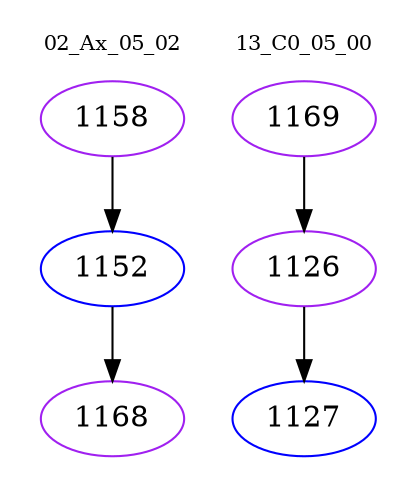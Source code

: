 digraph{
subgraph cluster_0 {
color = white
label = "02_Ax_05_02";
fontsize=10;
T0_1158 [label="1158", color="purple"]
T0_1158 -> T0_1152 [color="black"]
T0_1152 [label="1152", color="blue"]
T0_1152 -> T0_1168 [color="black"]
T0_1168 [label="1168", color="purple"]
}
subgraph cluster_1 {
color = white
label = "13_C0_05_00";
fontsize=10;
T1_1169 [label="1169", color="purple"]
T1_1169 -> T1_1126 [color="black"]
T1_1126 [label="1126", color="purple"]
T1_1126 -> T1_1127 [color="black"]
T1_1127 [label="1127", color="blue"]
}
}
